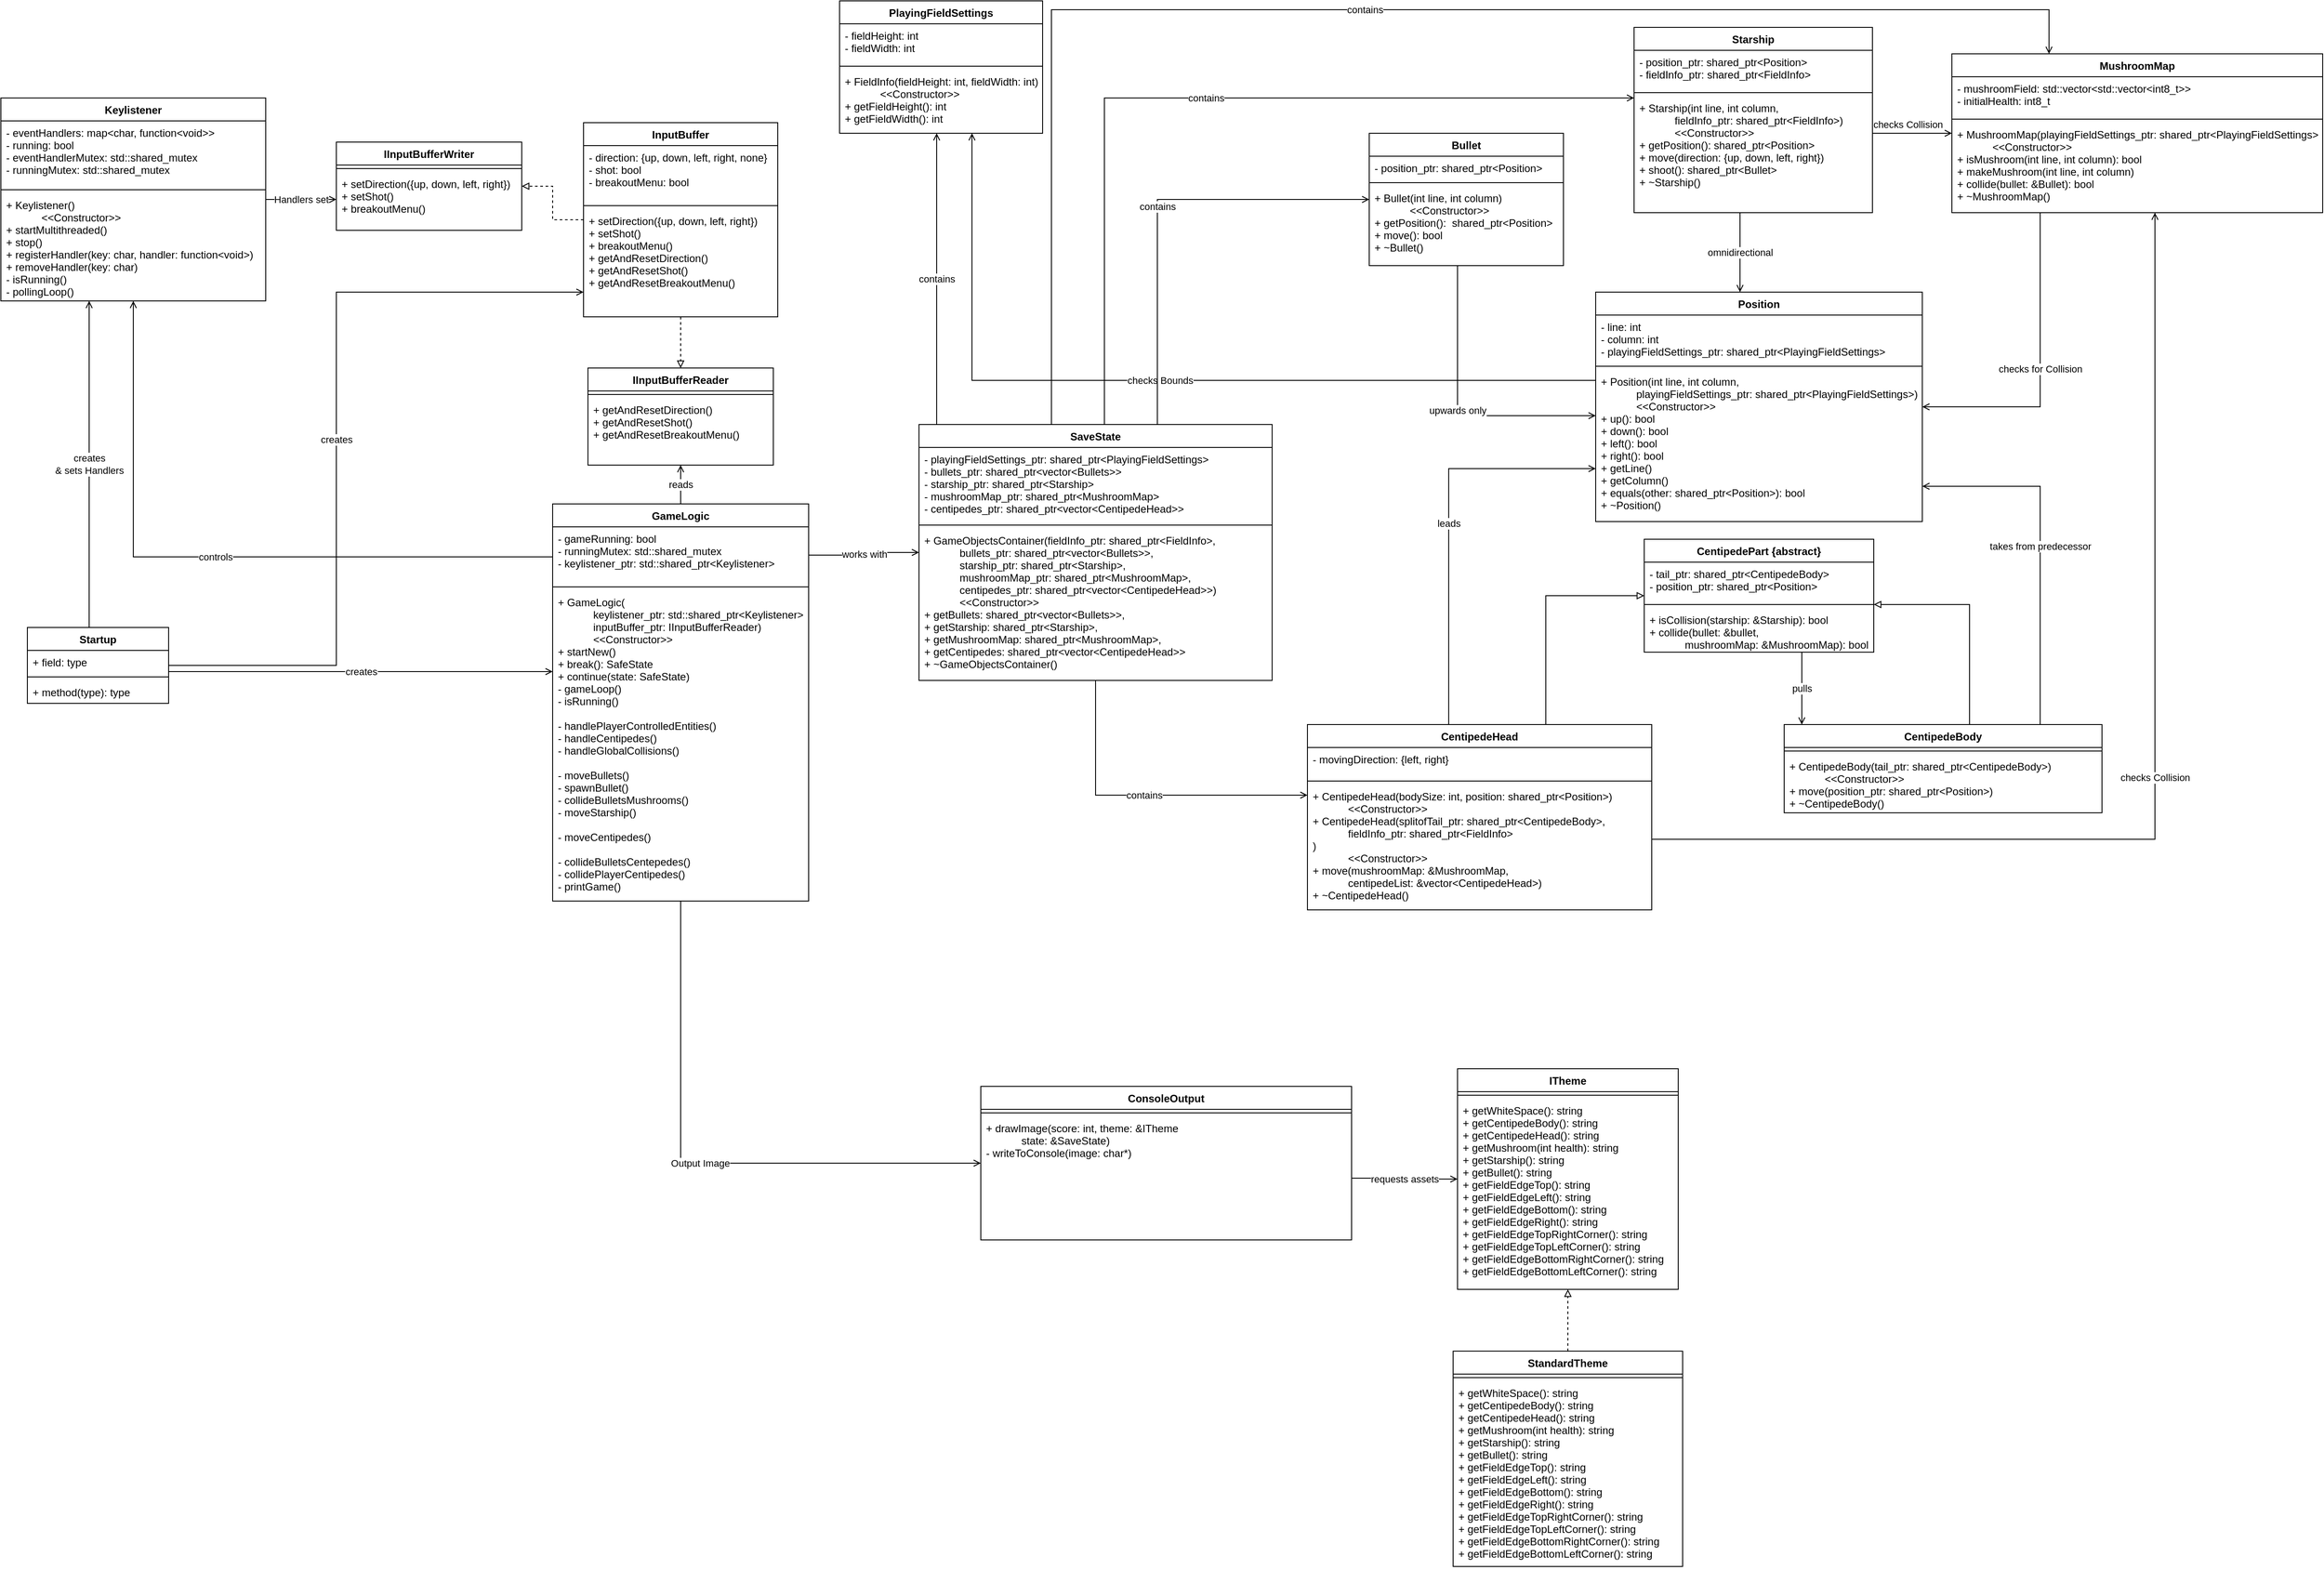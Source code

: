 <mxfile version="15.2.7" type="device"><diagram id="Fete3AJFp-oHdS9bqyW5" name="Seite-1"><mxGraphModel dx="5786" dy="3699" grid="1" gridSize="10" guides="1" tooltips="1" connect="1" arrows="1" fold="1" page="1" pageScale="1" pageWidth="827" pageHeight="1169" math="0" shadow="0"><root><mxCell id="0"/><mxCell id="1" parent="0"/><mxCell id="ihhPGb7IAAiCXQgHPR6d-10" value="leads" style="edgeStyle=orthogonalEdgeStyle;rounded=0;orthogonalLoop=1;jettySize=auto;html=1;endArrow=open;endFill=0;startArrow=none;" parent="1" source="ihhPGb7IAAiCXQgHPR6d-2" target="ihhPGb7IAAiCXQgHPR6d-6" edge="1"><mxGeometry relative="1" as="geometry"><mxPoint x="420" y="-40" as="sourcePoint"/><Array as="points"><mxPoint x="350" y="-20"/></Array></mxGeometry></mxCell><mxCell id="ihhPGb7IAAiCXQgHPR6d-20" style="edgeStyle=orthogonalEdgeStyle;rounded=0;orthogonalLoop=1;jettySize=auto;html=1;endArrow=block;endFill=0;" parent="1" source="ihhPGb7IAAiCXQgHPR6d-2" target="ihhPGb7IAAiCXQgHPR6d-11" edge="1"><mxGeometry relative="1" as="geometry"><Array as="points"><mxPoint x="460" y="124"/></Array></mxGeometry></mxCell><mxCell id="Fe8BM5wLghhJ3K5eQY7F-3" value="checks Collision" style="edgeStyle=orthogonalEdgeStyle;rounded=0;orthogonalLoop=1;jettySize=auto;html=1;endArrow=open;endFill=0;" edge="1" parent="1" source="ihhPGb7IAAiCXQgHPR6d-2" target="ihhPGb7IAAiCXQgHPR6d-36"><mxGeometry relative="1" as="geometry"><Array as="points"><mxPoint x="1150" y="400"/></Array></mxGeometry></mxCell><mxCell id="ihhPGb7IAAiCXQgHPR6d-2" value="CentipedeHead" style="swimlane;fontStyle=1;align=center;verticalAlign=top;childLayout=stackLayout;horizontal=1;startSize=26;horizontalStack=0;resizeParent=1;resizeParentMax=0;resizeLast=0;collapsible=1;marginBottom=0;" parent="1" vertex="1"><mxGeometry x="190" y="270" width="390" height="210" as="geometry"/></mxCell><mxCell id="ihhPGb7IAAiCXQgHPR6d-3" value="- movingDirection: {left, right}" style="text;strokeColor=none;fillColor=none;align=left;verticalAlign=top;spacingLeft=4;spacingRight=4;overflow=hidden;rotatable=0;points=[[0,0.5],[1,0.5]];portConstraint=eastwest;" parent="ihhPGb7IAAiCXQgHPR6d-2" vertex="1"><mxGeometry y="26" width="390" height="34" as="geometry"/></mxCell><mxCell id="ihhPGb7IAAiCXQgHPR6d-4" value="" style="line;strokeWidth=1;fillColor=none;align=left;verticalAlign=middle;spacingTop=-1;spacingLeft=3;spacingRight=3;rotatable=0;labelPosition=right;points=[];portConstraint=eastwest;" parent="ihhPGb7IAAiCXQgHPR6d-2" vertex="1"><mxGeometry y="60" width="390" height="8" as="geometry"/></mxCell><mxCell id="ihhPGb7IAAiCXQgHPR6d-5" value="+ CentipedeHead(bodySize: int, position: shared_ptr&lt;Position&gt;)&#10;            &lt;&lt;Constructor&gt;&gt;&#10;+ CentipedeHead(splitofTail_ptr: shared_ptr&lt;CentipedeBody&gt;,&#10;            fieldInfo_ptr: shared_ptr&lt;FieldInfo&gt;&#10;)&#10;            &lt;&lt;Constructor&gt;&gt;&#10;+ move(mushroomMap: &amp;MushroomMap, &#10;            centipedeList: &amp;vector&lt;CentipedeHead&gt;)&#10;+ ~CentipedeHead()" style="text;strokeColor=none;fillColor=none;align=left;verticalAlign=top;spacingLeft=4;spacingRight=4;overflow=hidden;rotatable=0;points=[[0,0.5],[1,0.5]];portConstraint=eastwest;" parent="ihhPGb7IAAiCXQgHPR6d-2" vertex="1"><mxGeometry y="68" width="390" height="142" as="geometry"/></mxCell><mxCell id="ihhPGb7IAAiCXQgHPR6d-6" value="Position" style="swimlane;fontStyle=1;align=center;verticalAlign=top;childLayout=stackLayout;horizontal=1;startSize=26;horizontalStack=0;resizeParent=1;resizeParentMax=0;resizeLast=0;collapsible=1;marginBottom=0;" parent="1" vertex="1"><mxGeometry x="516.5" y="-220" width="370" height="260" as="geometry"/></mxCell><mxCell id="ihhPGb7IAAiCXQgHPR6d-7" value="- line: int&#10;- column: int&#10;- playingFieldSettings_ptr: shared_ptr&lt;PlayingFieldSettings&gt;" style="text;strokeColor=none;fillColor=none;align=left;verticalAlign=top;spacingLeft=4;spacingRight=4;overflow=hidden;rotatable=0;points=[[0,0.5],[1,0.5]];portConstraint=eastwest;" parent="ihhPGb7IAAiCXQgHPR6d-6" vertex="1"><mxGeometry y="26" width="370" height="54" as="geometry"/></mxCell><mxCell id="ihhPGb7IAAiCXQgHPR6d-8" value="" style="line;strokeWidth=1;fillColor=none;align=left;verticalAlign=middle;spacingTop=-1;spacingLeft=3;spacingRight=3;rotatable=0;labelPosition=right;points=[];portConstraint=eastwest;" parent="ihhPGb7IAAiCXQgHPR6d-6" vertex="1"><mxGeometry y="80" width="370" height="8" as="geometry"/></mxCell><mxCell id="ihhPGb7IAAiCXQgHPR6d-9" value="+ Position(int line, int column,&#10;            playingFieldSettings_ptr: shared_ptr&lt;PlayingFieldSettings&gt;) &#10;            &lt;&lt;Constructor&gt;&gt;&#10;+ up(): bool&#10;+ down(): bool&#10;+ left(): bool&#10;+ right(): bool&#10;+ getLine()&#10;+ getColumn()&#10;+ equals(other: shared_ptr&lt;Position&gt;): bool&#10;+ ~Position()" style="text;strokeColor=none;fillColor=none;align=left;verticalAlign=top;spacingLeft=4;spacingRight=4;overflow=hidden;rotatable=0;points=[[0,0.5],[1,0.5]];portConstraint=eastwest;" parent="ihhPGb7IAAiCXQgHPR6d-6" vertex="1"><mxGeometry y="88" width="370" height="172" as="geometry"/></mxCell><mxCell id="ihhPGb7IAAiCXQgHPR6d-11" value="CentipedePart {abstract}" style="swimlane;fontStyle=1;align=center;verticalAlign=top;childLayout=stackLayout;horizontal=1;startSize=26;horizontalStack=0;resizeParent=1;resizeParentMax=0;resizeLast=0;collapsible=1;marginBottom=0;" parent="1" vertex="1"><mxGeometry x="571.5" y="60" width="260" height="128" as="geometry"/></mxCell><mxCell id="ihhPGb7IAAiCXQgHPR6d-12" value="- tail_ptr: shared_ptr&lt;CentipedeBody&gt;&#10;- position_ptr: shared_ptr&lt;Position&gt;" style="text;strokeColor=none;fillColor=none;align=left;verticalAlign=top;spacingLeft=4;spacingRight=4;overflow=hidden;rotatable=0;points=[[0,0.5],[1,0.5]];portConstraint=eastwest;" parent="ihhPGb7IAAiCXQgHPR6d-11" vertex="1"><mxGeometry y="26" width="260" height="44" as="geometry"/></mxCell><mxCell id="ihhPGb7IAAiCXQgHPR6d-13" value="" style="line;strokeWidth=1;fillColor=none;align=left;verticalAlign=middle;spacingTop=-1;spacingLeft=3;spacingRight=3;rotatable=0;labelPosition=right;points=[];portConstraint=eastwest;" parent="ihhPGb7IAAiCXQgHPR6d-11" vertex="1"><mxGeometry y="70" width="260" height="8" as="geometry"/></mxCell><mxCell id="ihhPGb7IAAiCXQgHPR6d-14" value="+ isCollision(starship: &amp;Starship): bool&#10;+ collide(bullet: &amp;bullet, &#10;            mushroomMap: &amp;MushroomMap): bool " style="text;strokeColor=none;fillColor=none;align=left;verticalAlign=top;spacingLeft=4;spacingRight=4;overflow=hidden;rotatable=0;points=[[0,0.5],[1,0.5]];portConstraint=eastwest;" parent="ihhPGb7IAAiCXQgHPR6d-11" vertex="1"><mxGeometry y="78" width="260" height="50" as="geometry"/></mxCell><mxCell id="ihhPGb7IAAiCXQgHPR6d-21" value="CentipedeBody" style="swimlane;fontStyle=1;align=center;verticalAlign=top;childLayout=stackLayout;horizontal=1;startSize=26;horizontalStack=0;resizeParent=1;resizeParentMax=0;resizeLast=0;collapsible=1;marginBottom=0;" parent="1" vertex="1"><mxGeometry x="730" y="270" width="360" height="100" as="geometry"/></mxCell><mxCell id="ihhPGb7IAAiCXQgHPR6d-23" value="" style="line;strokeWidth=1;fillColor=none;align=left;verticalAlign=middle;spacingTop=-1;spacingLeft=3;spacingRight=3;rotatable=0;labelPosition=right;points=[];portConstraint=eastwest;" parent="ihhPGb7IAAiCXQgHPR6d-21" vertex="1"><mxGeometry y="26" width="360" height="8" as="geometry"/></mxCell><mxCell id="ihhPGb7IAAiCXQgHPR6d-24" value="+ CentipedeBody(tail_ptr: shared_ptr&lt;CentipedeBody&gt;) &#10;            &lt;&lt;Constructor&gt;&gt;&#10;+ move(position_ptr: shared_ptr&lt;Position&gt;)&#10;+ ~CentipedeBody()" style="text;strokeColor=none;fillColor=none;align=left;verticalAlign=top;spacingLeft=4;spacingRight=4;overflow=hidden;rotatable=0;points=[[0,0.5],[1,0.5]];portConstraint=eastwest;" parent="ihhPGb7IAAiCXQgHPR6d-21" vertex="1"><mxGeometry y="34" width="360" height="66" as="geometry"/></mxCell><mxCell id="ihhPGb7IAAiCXQgHPR6d-25" value="pulls" style="edgeStyle=orthogonalEdgeStyle;rounded=0;orthogonalLoop=1;jettySize=auto;html=1;endArrow=open;endFill=0;startArrow=none;" parent="1" source="ihhPGb7IAAiCXQgHPR6d-11" target="ihhPGb7IAAiCXQgHPR6d-21" edge="1"><mxGeometry relative="1" as="geometry"><mxPoint x="360.034" y="280" as="sourcePoint"/><mxPoint x="570" y="-39.966" as="targetPoint"/><Array as="points"><mxPoint x="750" y="240"/><mxPoint x="750" y="240"/></Array></mxGeometry></mxCell><mxCell id="ihhPGb7IAAiCXQgHPR6d-26" style="edgeStyle=orthogonalEdgeStyle;rounded=0;orthogonalLoop=1;jettySize=auto;html=1;endArrow=block;endFill=0;" parent="1" source="ihhPGb7IAAiCXQgHPR6d-21" target="ihhPGb7IAAiCXQgHPR6d-11" edge="1"><mxGeometry relative="1" as="geometry"><mxPoint x="470" y="280" as="sourcePoint"/><mxPoint x="630" y="134.034" as="targetPoint"/><Array as="points"><mxPoint x="940" y="134"/></Array></mxGeometry></mxCell><mxCell id="ihhPGb7IAAiCXQgHPR6d-27" value="takes from predecessor" style="edgeStyle=orthogonalEdgeStyle;rounded=0;orthogonalLoop=1;jettySize=auto;html=1;endArrow=open;endFill=0;startArrow=none;" parent="1" source="ihhPGb7IAAiCXQgHPR6d-21" target="ihhPGb7IAAiCXQgHPR6d-6" edge="1"><mxGeometry relative="1" as="geometry"><mxPoint x="360" y="280" as="sourcePoint"/><mxPoint x="570" y="-40" as="targetPoint"/><Array as="points"><mxPoint x="1020"/></Array></mxGeometry></mxCell><mxCell id="ihhPGb7IAAiCXQgHPR6d-28" value="Bullet" style="swimlane;fontStyle=1;align=center;verticalAlign=top;childLayout=stackLayout;horizontal=1;startSize=26;horizontalStack=0;resizeParent=1;resizeParentMax=0;resizeLast=0;collapsible=1;marginBottom=0;" parent="1" vertex="1"><mxGeometry x="260" y="-400" width="220" height="150" as="geometry"/></mxCell><mxCell id="ihhPGb7IAAiCXQgHPR6d-29" value="- position_ptr: shared_ptr&lt;Position&gt;" style="text;strokeColor=none;fillColor=none;align=left;verticalAlign=top;spacingLeft=4;spacingRight=4;overflow=hidden;rotatable=0;points=[[0,0.5],[1,0.5]];portConstraint=eastwest;" parent="ihhPGb7IAAiCXQgHPR6d-28" vertex="1"><mxGeometry y="26" width="220" height="26" as="geometry"/></mxCell><mxCell id="ihhPGb7IAAiCXQgHPR6d-30" value="" style="line;strokeWidth=1;fillColor=none;align=left;verticalAlign=middle;spacingTop=-1;spacingLeft=3;spacingRight=3;rotatable=0;labelPosition=right;points=[];portConstraint=eastwest;" parent="ihhPGb7IAAiCXQgHPR6d-28" vertex="1"><mxGeometry y="52" width="220" height="8" as="geometry"/></mxCell><mxCell id="ihhPGb7IAAiCXQgHPR6d-31" value="+ Bullet(int line, int column)&#10;            &lt;&lt;Constructor&gt;&gt;&#10;+ getPosition():  shared_ptr&lt;Position&gt;&#10;+ move(): bool&#10;+ ~Bullet()" style="text;strokeColor=none;fillColor=none;align=left;verticalAlign=top;spacingLeft=4;spacingRight=4;overflow=hidden;rotatable=0;points=[[0,0.5],[1,0.5]];portConstraint=eastwest;" parent="ihhPGb7IAAiCXQgHPR6d-28" vertex="1"><mxGeometry y="60" width="220" height="90" as="geometry"/></mxCell><mxCell id="9--VVOjjglLbvGgBXjqM-2" value="checks Bounds" style="edgeStyle=orthogonalEdgeStyle;rounded=0;orthogonalLoop=1;jettySize=auto;html=1;endArrow=open;endFill=0;" parent="1" source="ihhPGb7IAAiCXQgHPR6d-6" target="ihhPGb7IAAiCXQgHPR6d-56" edge="1"><mxGeometry relative="1" as="geometry"><Array as="points"><mxPoint x="-190" y="-120"/></Array></mxGeometry></mxCell><mxCell id="ihhPGb7IAAiCXQgHPR6d-32" value="Starship" style="swimlane;fontStyle=1;align=center;verticalAlign=top;childLayout=stackLayout;horizontal=1;startSize=26;horizontalStack=0;resizeParent=1;resizeParentMax=0;resizeLast=0;collapsible=1;marginBottom=0;" parent="1" vertex="1"><mxGeometry x="560" y="-520" width="270" height="210" as="geometry"/></mxCell><mxCell id="ihhPGb7IAAiCXQgHPR6d-33" value="- position_ptr: shared_ptr&lt;Position&gt;&#10;- fieldInfo_ptr: shared_ptr&lt;FieldInfo&gt;" style="text;strokeColor=none;fillColor=none;align=left;verticalAlign=top;spacingLeft=4;spacingRight=4;overflow=hidden;rotatable=0;points=[[0,0.5],[1,0.5]];portConstraint=eastwest;" parent="ihhPGb7IAAiCXQgHPR6d-32" vertex="1"><mxGeometry y="26" width="270" height="44" as="geometry"/></mxCell><mxCell id="ihhPGb7IAAiCXQgHPR6d-34" value="" style="line;strokeWidth=1;fillColor=none;align=left;verticalAlign=middle;spacingTop=-1;spacingLeft=3;spacingRight=3;rotatable=0;labelPosition=right;points=[];portConstraint=eastwest;" parent="ihhPGb7IAAiCXQgHPR6d-32" vertex="1"><mxGeometry y="70" width="270" height="8" as="geometry"/></mxCell><mxCell id="ihhPGb7IAAiCXQgHPR6d-35" value="+ Starship(int line, int column, &#10;            fieldInfo_ptr: shared_ptr&lt;FieldInfo&gt;)&#10;            &lt;&lt;Constructor&gt;&gt;&#10;+ getPosition(): shared_ptr&lt;Position&gt;&#10;+ move(direction: {up, down, left, right})&#10;+ shoot(): shared_ptr&lt;Bullet&gt;&#10;+ ~Starship()" style="text;strokeColor=none;fillColor=none;align=left;verticalAlign=top;spacingLeft=4;spacingRight=4;overflow=hidden;rotatable=0;points=[[0,0.5],[1,0.5]];portConstraint=eastwest;" parent="ihhPGb7IAAiCXQgHPR6d-32" vertex="1"><mxGeometry y="78" width="270" height="132" as="geometry"/></mxCell><mxCell id="Fe8BM5wLghhJ3K5eQY7F-29" value="checks for Collision" style="edgeStyle=orthogonalEdgeStyle;rounded=0;orthogonalLoop=1;jettySize=auto;html=1;endArrow=open;endFill=0;" edge="1" parent="1" source="ihhPGb7IAAiCXQgHPR6d-36" target="ihhPGb7IAAiCXQgHPR6d-6"><mxGeometry relative="1" as="geometry"><Array as="points"><mxPoint x="1020" y="-90"/></Array></mxGeometry></mxCell><mxCell id="ihhPGb7IAAiCXQgHPR6d-36" value="MushroomMap" style="swimlane;fontStyle=1;align=center;verticalAlign=top;childLayout=stackLayout;horizontal=1;startSize=26;horizontalStack=0;resizeParent=1;resizeParentMax=0;resizeLast=0;collapsible=1;marginBottom=0;" parent="1" vertex="1"><mxGeometry x="920" y="-490" width="420" height="180" as="geometry"/></mxCell><mxCell id="ihhPGb7IAAiCXQgHPR6d-37" value="- mushroomField: std::vector&lt;std::vector&lt;int8_t&gt;&gt;&#10;- initialHealth: int8_t " style="text;strokeColor=none;fillColor=none;align=left;verticalAlign=top;spacingLeft=4;spacingRight=4;overflow=hidden;rotatable=0;points=[[0,0.5],[1,0.5]];portConstraint=eastwest;" parent="ihhPGb7IAAiCXQgHPR6d-36" vertex="1"><mxGeometry y="26" width="420" height="44" as="geometry"/></mxCell><mxCell id="ihhPGb7IAAiCXQgHPR6d-38" value="" style="line;strokeWidth=1;fillColor=none;align=left;verticalAlign=middle;spacingTop=-1;spacingLeft=3;spacingRight=3;rotatable=0;labelPosition=right;points=[];portConstraint=eastwest;" parent="ihhPGb7IAAiCXQgHPR6d-36" vertex="1"><mxGeometry y="70" width="420" height="8" as="geometry"/></mxCell><mxCell id="ihhPGb7IAAiCXQgHPR6d-39" value="+ MushroomMap(playingFieldSettings_ptr: shared_ptr&lt;PlayingFieldSettings&gt;)&#10;            &lt;&lt;Constructor&gt;&gt;&#10;+ isMushroom(int line, int column): bool&#10;+ makeMushroom(int line, int column)&#10;+ collide(bullet: &amp;Bullet): bool&#10;+ ~MushroomMap()" style="text;strokeColor=none;fillColor=none;align=left;verticalAlign=top;spacingLeft=4;spacingRight=4;overflow=hidden;rotatable=0;points=[[0,0.5],[1,0.5]];portConstraint=eastwest;" parent="ihhPGb7IAAiCXQgHPR6d-36" vertex="1"><mxGeometry y="78" width="420" height="102" as="geometry"/></mxCell><mxCell id="ihhPGb7IAAiCXQgHPR6d-41" value="upwards only" style="edgeStyle=orthogonalEdgeStyle;rounded=0;orthogonalLoop=1;jettySize=auto;html=1;endArrow=open;endFill=0;startArrow=none;" parent="1" source="ihhPGb7IAAiCXQgHPR6d-28" target="ihhPGb7IAAiCXQgHPR6d-6" edge="1"><mxGeometry relative="1" as="geometry"><mxPoint x="360.034" y="280" as="sourcePoint"/><mxPoint x="571.5" y="-39.966" as="targetPoint"/><Array as="points"><mxPoint x="360" y="-80"/></Array></mxGeometry></mxCell><mxCell id="ihhPGb7IAAiCXQgHPR6d-43" value="omnidirectional" style="edgeStyle=orthogonalEdgeStyle;rounded=0;orthogonalLoop=1;jettySize=auto;html=1;endArrow=open;endFill=0;startArrow=none;" parent="1" source="ihhPGb7IAAiCXQgHPR6d-32" target="ihhPGb7IAAiCXQgHPR6d-6" edge="1"><mxGeometry relative="1" as="geometry"><mxPoint x="1030.034" y="280" as="sourcePoint"/><mxPoint x="851.5" y="10.034" as="targetPoint"/><Array as="points"><mxPoint x="680" y="-230"/><mxPoint x="680" y="-230"/></Array></mxGeometry></mxCell><mxCell id="ihhPGb7IAAiCXQgHPR6d-48" value="contains" style="edgeStyle=orthogonalEdgeStyle;rounded=0;orthogonalLoop=1;jettySize=auto;html=1;endArrow=open;endFill=0;" parent="1" source="ihhPGb7IAAiCXQgHPR6d-44" target="ihhPGb7IAAiCXQgHPR6d-2" edge="1"><mxGeometry relative="1" as="geometry"><Array as="points"><mxPoint x="-50" y="350"/></Array></mxGeometry></mxCell><mxCell id="ihhPGb7IAAiCXQgHPR6d-49" value="contains" style="edgeStyle=orthogonalEdgeStyle;rounded=0;orthogonalLoop=1;jettySize=auto;html=1;endArrow=open;endFill=0;" parent="1" source="ihhPGb7IAAiCXQgHPR6d-44" target="ihhPGb7IAAiCXQgHPR6d-28" edge="1"><mxGeometry relative="1" as="geometry"><Array as="points"><mxPoint x="20" y="-325"/></Array></mxGeometry></mxCell><mxCell id="ihhPGb7IAAiCXQgHPR6d-50" value="contains" style="edgeStyle=orthogonalEdgeStyle;rounded=0;orthogonalLoop=1;jettySize=auto;html=1;endArrow=open;endFill=0;" parent="1" source="ihhPGb7IAAiCXQgHPR6d-44" target="ihhPGb7IAAiCXQgHPR6d-32" edge="1"><mxGeometry relative="1" as="geometry"><Array as="points"><mxPoint x="-40" y="-440"/></Array></mxGeometry></mxCell><mxCell id="ihhPGb7IAAiCXQgHPR6d-51" value="contains" style="edgeStyle=orthogonalEdgeStyle;rounded=0;orthogonalLoop=1;jettySize=auto;html=1;endArrow=open;endFill=0;" parent="1" source="ihhPGb7IAAiCXQgHPR6d-44" target="ihhPGb7IAAiCXQgHPR6d-36" edge="1"><mxGeometry relative="1" as="geometry"><Array as="points"><mxPoint x="-100" y="-540"/><mxPoint x="1030" y="-540"/></Array></mxGeometry></mxCell><mxCell id="9--VVOjjglLbvGgBXjqM-1" value="contains" style="edgeStyle=orthogonalEdgeStyle;rounded=0;orthogonalLoop=1;jettySize=auto;html=1;endArrow=open;endFill=0;" parent="1" source="ihhPGb7IAAiCXQgHPR6d-44" target="ihhPGb7IAAiCXQgHPR6d-56" edge="1"><mxGeometry relative="1" as="geometry"><Array as="points"><mxPoint x="-230" y="-310"/><mxPoint x="-230" y="-310"/></Array></mxGeometry></mxCell><mxCell id="ihhPGb7IAAiCXQgHPR6d-44" value="SaveState" style="swimlane;fontStyle=1;align=center;verticalAlign=top;childLayout=stackLayout;horizontal=1;startSize=26;horizontalStack=0;resizeParent=1;resizeParentMax=0;resizeLast=0;collapsible=1;marginBottom=0;" parent="1" vertex="1"><mxGeometry x="-250" y="-70" width="400" height="290" as="geometry"/></mxCell><mxCell id="ihhPGb7IAAiCXQgHPR6d-45" value="- playingFieldSettings_ptr: shared_ptr&lt;PlayingFieldSettings&gt;&#10;- bullets_ptr: shared_ptr&lt;vector&lt;Bullets&gt;&gt;&#10;- starship_ptr: shared_ptr&lt;Starship&gt;&#10;- mushroomMap_ptr: shared_ptr&lt;MushroomMap&gt;&#10;- centipedes_ptr: shared_ptr&lt;vector&lt;CentipedeHead&gt;&gt;" style="text;strokeColor=none;fillColor=none;align=left;verticalAlign=top;spacingLeft=4;spacingRight=4;overflow=hidden;rotatable=0;points=[[0,0.5],[1,0.5]];portConstraint=eastwest;" parent="ihhPGb7IAAiCXQgHPR6d-44" vertex="1"><mxGeometry y="26" width="400" height="84" as="geometry"/></mxCell><mxCell id="ihhPGb7IAAiCXQgHPR6d-46" value="" style="line;strokeWidth=1;fillColor=none;align=left;verticalAlign=middle;spacingTop=-1;spacingLeft=3;spacingRight=3;rotatable=0;labelPosition=right;points=[];portConstraint=eastwest;" parent="ihhPGb7IAAiCXQgHPR6d-44" vertex="1"><mxGeometry y="110" width="400" height="8" as="geometry"/></mxCell><mxCell id="ihhPGb7IAAiCXQgHPR6d-47" value="+ GameObjectsContainer(fieldInfo_ptr: shared_ptr&lt;FieldInfo&gt;, &#10;            bullets_ptr: shared_ptr&lt;vector&lt;Bullets&gt;&gt;,&#10;            starship_ptr: shared_ptr&lt;Starship&gt;,&#10;            mushroomMap_ptr: shared_ptr&lt;MushroomMap&gt;,&#10;            centipedes_ptr: shared_ptr&lt;vector&lt;CentipedeHead&gt;&gt;)&#10;            &lt;&lt;Constructor&gt;&gt;&#10;+ getBullets: shared_ptr&lt;vector&lt;Bullets&gt;&gt;,&#10;+ getStarship: shared_ptr&lt;Starship&gt;,&#10;+ getMushroomMap: shared_ptr&lt;MushroomMap&gt;,&#10;+ getCentipedes: shared_ptr&lt;vector&lt;CentipedeHead&gt;&gt;&#10;+ ~GameObjectsContainer()" style="text;strokeColor=none;fillColor=none;align=left;verticalAlign=top;spacingLeft=4;spacingRight=4;overflow=hidden;rotatable=0;points=[[0,0.5],[1,0.5]];portConstraint=eastwest;" parent="ihhPGb7IAAiCXQgHPR6d-44" vertex="1"><mxGeometry y="118" width="400" height="172" as="geometry"/></mxCell><mxCell id="ihhPGb7IAAiCXQgHPR6d-52" value="ConsoleOutput" style="swimlane;fontStyle=1;align=center;verticalAlign=top;childLayout=stackLayout;horizontal=1;startSize=26;horizontalStack=0;resizeParent=1;resizeParentMax=0;resizeLast=0;collapsible=1;marginBottom=0;" parent="1" vertex="1"><mxGeometry x="-180" y="680" width="420" height="174" as="geometry"/></mxCell><mxCell id="ihhPGb7IAAiCXQgHPR6d-54" value="" style="line;strokeWidth=1;fillColor=none;align=left;verticalAlign=middle;spacingTop=-1;spacingLeft=3;spacingRight=3;rotatable=0;labelPosition=right;points=[];portConstraint=eastwest;" parent="ihhPGb7IAAiCXQgHPR6d-52" vertex="1"><mxGeometry y="26" width="420" height="8" as="geometry"/></mxCell><mxCell id="ihhPGb7IAAiCXQgHPR6d-55" value="+ drawImage(score: int, theme: &amp;ITheme&#10;            state: &amp;SaveState)&#10;- writeToConsole(image: char*)" style="text;strokeColor=none;fillColor=none;align=left;verticalAlign=top;spacingLeft=4;spacingRight=4;overflow=hidden;rotatable=0;points=[[0,0.5],[1,0.5]];portConstraint=eastwest;" parent="ihhPGb7IAAiCXQgHPR6d-52" vertex="1"><mxGeometry y="34" width="420" height="140" as="geometry"/></mxCell><mxCell id="ihhPGb7IAAiCXQgHPR6d-56" value="PlayingFieldSettings" style="swimlane;fontStyle=1;align=center;verticalAlign=top;childLayout=stackLayout;horizontal=1;startSize=26;horizontalStack=0;resizeParent=1;resizeParentMax=0;resizeLast=0;collapsible=1;marginBottom=0;" parent="1" vertex="1"><mxGeometry x="-340" y="-550" width="230" height="150" as="geometry"/></mxCell><mxCell id="ihhPGb7IAAiCXQgHPR6d-57" value="- fieldHeight: int&#10;- fieldWidth: int" style="text;strokeColor=none;fillColor=none;align=left;verticalAlign=top;spacingLeft=4;spacingRight=4;overflow=hidden;rotatable=0;points=[[0,0.5],[1,0.5]];portConstraint=eastwest;" parent="ihhPGb7IAAiCXQgHPR6d-56" vertex="1"><mxGeometry y="26" width="230" height="44" as="geometry"/></mxCell><mxCell id="ihhPGb7IAAiCXQgHPR6d-58" value="" style="line;strokeWidth=1;fillColor=none;align=left;verticalAlign=middle;spacingTop=-1;spacingLeft=3;spacingRight=3;rotatable=0;labelPosition=right;points=[];portConstraint=eastwest;" parent="ihhPGb7IAAiCXQgHPR6d-56" vertex="1"><mxGeometry y="70" width="230" height="8" as="geometry"/></mxCell><mxCell id="ihhPGb7IAAiCXQgHPR6d-59" value="+ FieldInfo(fieldHeight: int, fieldWidth: int)&#10;            &lt;&lt;Constructor&gt;&gt;&#10;+ getFieldHeight(): int&#10;+ getFieldWidth(): int" style="text;strokeColor=none;fillColor=none;align=left;verticalAlign=top;spacingLeft=4;spacingRight=4;overflow=hidden;rotatable=0;points=[[0,0.5],[1,0.5]];portConstraint=eastwest;" parent="ihhPGb7IAAiCXQgHPR6d-56" vertex="1"><mxGeometry y="78" width="230" height="72" as="geometry"/></mxCell><mxCell id="ihhPGb7IAAiCXQgHPR6d-60" value="ITheme" style="swimlane;fontStyle=1;align=center;verticalAlign=top;childLayout=stackLayout;horizontal=1;startSize=26;horizontalStack=0;resizeParent=1;resizeParentMax=0;resizeLast=0;collapsible=1;marginBottom=0;" parent="1" vertex="1"><mxGeometry x="360" y="660" width="250" height="250" as="geometry"/></mxCell><mxCell id="ihhPGb7IAAiCXQgHPR6d-62" value="" style="line;strokeWidth=1;fillColor=none;align=left;verticalAlign=middle;spacingTop=-1;spacingLeft=3;spacingRight=3;rotatable=0;labelPosition=right;points=[];portConstraint=eastwest;" parent="ihhPGb7IAAiCXQgHPR6d-60" vertex="1"><mxGeometry y="26" width="250" height="8" as="geometry"/></mxCell><mxCell id="ihhPGb7IAAiCXQgHPR6d-63" value="+ getWhiteSpace(): string&#10;+ getCentipedeBody(): string&#10;+ getCentipedeHead(): string&#10;+ getMushroom(int health): string&#10;+ getStarship(): string&#10;+ getBullet(): string&#10;+ getFieldEdgeTop(): string&#10;+ getFieldEdgeLeft(): string&#10;+ getFieldEdgeBottom(): string&#10;+ getFieldEdgeRight(): string&#10;+ getFieldEdgeTopRightCorner(): string&#10;+ getFieldEdgeTopLeftCorner(): string&#10;+ getFieldEdgeBottomRightCorner(): string&#10;+ getFieldEdgeBottomLeftCorner(): string" style="text;strokeColor=none;fillColor=none;align=left;verticalAlign=top;spacingLeft=4;spacingRight=4;overflow=hidden;rotatable=0;points=[[0,0.5],[1,0.5]];portConstraint=eastwest;" parent="ihhPGb7IAAiCXQgHPR6d-60" vertex="1"><mxGeometry y="34" width="250" height="216" as="geometry"/></mxCell><mxCell id="ihhPGb7IAAiCXQgHPR6d-68" style="edgeStyle=orthogonalEdgeStyle;rounded=0;orthogonalLoop=1;jettySize=auto;html=1;dashed=1;endArrow=block;endFill=0;" parent="1" source="ihhPGb7IAAiCXQgHPR6d-64" target="ihhPGb7IAAiCXQgHPR6d-60" edge="1"><mxGeometry relative="1" as="geometry"/></mxCell><mxCell id="ihhPGb7IAAiCXQgHPR6d-64" value="StandardTheme" style="swimlane;fontStyle=1;align=center;verticalAlign=top;childLayout=stackLayout;horizontal=1;startSize=26;horizontalStack=0;resizeParent=1;resizeParentMax=0;resizeLast=0;collapsible=1;marginBottom=0;" parent="1" vertex="1"><mxGeometry x="355" y="980" width="260" height="244" as="geometry"/></mxCell><mxCell id="ihhPGb7IAAiCXQgHPR6d-66" value="" style="line;strokeWidth=1;fillColor=none;align=left;verticalAlign=middle;spacingTop=-1;spacingLeft=3;spacingRight=3;rotatable=0;labelPosition=right;points=[];portConstraint=eastwest;" parent="ihhPGb7IAAiCXQgHPR6d-64" vertex="1"><mxGeometry y="26" width="260" height="8" as="geometry"/></mxCell><mxCell id="ihhPGb7IAAiCXQgHPR6d-67" value="+ getWhiteSpace(): string&#10;+ getCentipedeBody(): string&#10;+ getCentipedeHead(): string&#10;+ getMushroom(int health): string&#10;+ getStarship(): string&#10;+ getBullet(): string&#10;+ getFieldEdgeTop(): string&#10;+ getFieldEdgeLeft(): string&#10;+ getFieldEdgeBottom(): string&#10;+ getFieldEdgeRight(): string&#10;+ getFieldEdgeTopRightCorner(): string&#10;+ getFieldEdgeTopLeftCorner(): string&#10;+ getFieldEdgeBottomRightCorner(): string&#10;+ getFieldEdgeBottomLeftCorner(): string" style="text;strokeColor=none;fillColor=none;align=left;verticalAlign=top;spacingLeft=4;spacingRight=4;overflow=hidden;rotatable=0;points=[[0,0.5],[1,0.5]];portConstraint=eastwest;" parent="ihhPGb7IAAiCXQgHPR6d-64" vertex="1"><mxGeometry y="34" width="260" height="210" as="geometry"/></mxCell><mxCell id="ihhPGb7IAAiCXQgHPR6d-69" value="requests assets" style="edgeStyle=orthogonalEdgeStyle;rounded=0;orthogonalLoop=1;jettySize=auto;html=1;endArrow=open;endFill=0;" parent="1" source="ihhPGb7IAAiCXQgHPR6d-55" target="ihhPGb7IAAiCXQgHPR6d-60" edge="1"><mxGeometry relative="1" as="geometry"/></mxCell><mxCell id="Fe8BM5wLghhJ3K5eQY7F-1" value="checks Collision" style="edgeStyle=orthogonalEdgeStyle;rounded=0;orthogonalLoop=1;jettySize=auto;html=1;endArrow=open;endFill=0;" edge="1" parent="1" source="ihhPGb7IAAiCXQgHPR6d-32" target="ihhPGb7IAAiCXQgHPR6d-36"><mxGeometry x="-0.111" y="10" relative="1" as="geometry"><Array as="points"><mxPoint x="850" y="-400"/><mxPoint x="850" y="-400"/></Array><mxPoint as="offset"/></mxGeometry></mxCell><mxCell id="Fe8BM5wLghhJ3K5eQY7F-21" value="Handlers set" style="edgeStyle=orthogonalEdgeStyle;rounded=0;orthogonalLoop=1;jettySize=auto;html=1;endArrow=open;endFill=0;" edge="1" parent="1" source="Fe8BM5wLghhJ3K5eQY7F-4" target="Fe8BM5wLghhJ3K5eQY7F-12"><mxGeometry relative="1" as="geometry"><Array as="points"><mxPoint x="-930" y="-325"/><mxPoint x="-930" y="-325"/></Array></mxGeometry></mxCell><mxCell id="Fe8BM5wLghhJ3K5eQY7F-4" value="Keylistener" style="swimlane;fontStyle=1;align=center;verticalAlign=top;childLayout=stackLayout;horizontal=1;startSize=26;horizontalStack=0;resizeParent=1;resizeParentMax=0;resizeLast=0;collapsible=1;marginBottom=0;" vertex="1" parent="1"><mxGeometry x="-1290" y="-440" width="300" height="230" as="geometry"/></mxCell><mxCell id="Fe8BM5wLghhJ3K5eQY7F-5" value="- eventHandlers: map&lt;char, function&lt;void&gt;&gt;&#10;- running: bool&#10;- eventHandlerMutex: std::shared_mutex&#10;- runningMutex: std::shared_mutex" style="text;strokeColor=none;fillColor=none;align=left;verticalAlign=top;spacingLeft=4;spacingRight=4;overflow=hidden;rotatable=0;points=[[0,0.5],[1,0.5]];portConstraint=eastwest;" vertex="1" parent="Fe8BM5wLghhJ3K5eQY7F-4"><mxGeometry y="26" width="300" height="74" as="geometry"/></mxCell><mxCell id="Fe8BM5wLghhJ3K5eQY7F-6" value="" style="line;strokeWidth=1;fillColor=none;align=left;verticalAlign=middle;spacingTop=-1;spacingLeft=3;spacingRight=3;rotatable=0;labelPosition=right;points=[];portConstraint=eastwest;" vertex="1" parent="Fe8BM5wLghhJ3K5eQY7F-4"><mxGeometry y="100" width="300" height="8" as="geometry"/></mxCell><mxCell id="Fe8BM5wLghhJ3K5eQY7F-7" value="+ Keylistener() &#10;            &lt;&lt;Constructor&gt;&gt;&#10;+ startMultithreaded()&#10;+ stop()&#10;+ registerHandler(key: char, handler: function&lt;void&gt;)&#10;+ removeHandler(key: char)&#10;- isRunning()&#10;- pollingLoop()" style="text;strokeColor=none;fillColor=none;align=left;verticalAlign=top;spacingLeft=4;spacingRight=4;overflow=hidden;rotatable=0;points=[[0,0.5],[1,0.5]];portConstraint=eastwest;" vertex="1" parent="Fe8BM5wLghhJ3K5eQY7F-4"><mxGeometry y="108" width="300" height="122" as="geometry"/></mxCell><mxCell id="Fe8BM5wLghhJ3K5eQY7F-16" style="edgeStyle=orthogonalEdgeStyle;rounded=0;orthogonalLoop=1;jettySize=auto;html=1;endArrow=block;endFill=0;dashed=1;" edge="1" parent="1" source="Fe8BM5wLghhJ3K5eQY7F-8" target="Fe8BM5wLghhJ3K5eQY7F-12"><mxGeometry relative="1" as="geometry"/></mxCell><mxCell id="Fe8BM5wLghhJ3K5eQY7F-20" style="edgeStyle=orthogonalEdgeStyle;rounded=0;orthogonalLoop=1;jettySize=auto;html=1;dashed=1;endArrow=block;endFill=0;" edge="1" parent="1" source="Fe8BM5wLghhJ3K5eQY7F-8" target="Fe8BM5wLghhJ3K5eQY7F-17"><mxGeometry relative="1" as="geometry"/></mxCell><mxCell id="Fe8BM5wLghhJ3K5eQY7F-8" value="InputBuffer" style="swimlane;fontStyle=1;align=center;verticalAlign=top;childLayout=stackLayout;horizontal=1;startSize=26;horizontalStack=0;resizeParent=1;resizeParentMax=0;resizeLast=0;collapsible=1;marginBottom=0;" vertex="1" parent="1"><mxGeometry x="-630" y="-412" width="220" height="220" as="geometry"/></mxCell><mxCell id="Fe8BM5wLghhJ3K5eQY7F-9" value="- direction: {up, down, left, right, none}&#10;- shot: bool&#10;- breakoutMenu: bool" style="text;strokeColor=none;fillColor=none;align=left;verticalAlign=top;spacingLeft=4;spacingRight=4;overflow=hidden;rotatable=0;points=[[0,0.5],[1,0.5]];portConstraint=eastwest;" vertex="1" parent="Fe8BM5wLghhJ3K5eQY7F-8"><mxGeometry y="26" width="220" height="64" as="geometry"/></mxCell><mxCell id="Fe8BM5wLghhJ3K5eQY7F-10" value="" style="line;strokeWidth=1;fillColor=none;align=left;verticalAlign=middle;spacingTop=-1;spacingLeft=3;spacingRight=3;rotatable=0;labelPosition=right;points=[];portConstraint=eastwest;" vertex="1" parent="Fe8BM5wLghhJ3K5eQY7F-8"><mxGeometry y="90" width="220" height="8" as="geometry"/></mxCell><mxCell id="Fe8BM5wLghhJ3K5eQY7F-11" value="+ setDirection({up, down, left, right})&#10;+ setShot()&#10;+ breakoutMenu()&#10;+ getAndResetDirection()&#10;+ getAndResetShot()&#10;+ getAndResetBreakoutMenu()" style="text;strokeColor=none;fillColor=none;align=left;verticalAlign=top;spacingLeft=4;spacingRight=4;overflow=hidden;rotatable=0;points=[[0,0.5],[1,0.5]];portConstraint=eastwest;" vertex="1" parent="Fe8BM5wLghhJ3K5eQY7F-8"><mxGeometry y="98" width="220" height="122" as="geometry"/></mxCell><mxCell id="Fe8BM5wLghhJ3K5eQY7F-12" value="IInputBufferWriter" style="swimlane;fontStyle=1;align=center;verticalAlign=top;childLayout=stackLayout;horizontal=1;startSize=26;horizontalStack=0;resizeParent=1;resizeParentMax=0;resizeLast=0;collapsible=1;marginBottom=0;" vertex="1" parent="1"><mxGeometry x="-910" y="-390" width="210" height="100" as="geometry"/></mxCell><mxCell id="Fe8BM5wLghhJ3K5eQY7F-14" value="" style="line;strokeWidth=1;fillColor=none;align=left;verticalAlign=middle;spacingTop=-1;spacingLeft=3;spacingRight=3;rotatable=0;labelPosition=right;points=[];portConstraint=eastwest;" vertex="1" parent="Fe8BM5wLghhJ3K5eQY7F-12"><mxGeometry y="26" width="210" height="8" as="geometry"/></mxCell><mxCell id="Fe8BM5wLghhJ3K5eQY7F-15" value="+ setDirection({up, down, left, right})&#10;+ setShot()&#10;+ breakoutMenu()" style="text;strokeColor=none;fillColor=none;align=left;verticalAlign=top;spacingLeft=4;spacingRight=4;overflow=hidden;rotatable=0;points=[[0,0.5],[1,0.5]];portConstraint=eastwest;" vertex="1" parent="Fe8BM5wLghhJ3K5eQY7F-12"><mxGeometry y="34" width="210" height="66" as="geometry"/></mxCell><mxCell id="Fe8BM5wLghhJ3K5eQY7F-17" value="IInputBufferReader" style="swimlane;fontStyle=1;align=center;verticalAlign=top;childLayout=stackLayout;horizontal=1;startSize=26;horizontalStack=0;resizeParent=1;resizeParentMax=0;resizeLast=0;collapsible=1;marginBottom=0;" vertex="1" parent="1"><mxGeometry x="-625" y="-134" width="210" height="110" as="geometry"/></mxCell><mxCell id="Fe8BM5wLghhJ3K5eQY7F-18" value="" style="line;strokeWidth=1;fillColor=none;align=left;verticalAlign=middle;spacingTop=-1;spacingLeft=3;spacingRight=3;rotatable=0;labelPosition=right;points=[];portConstraint=eastwest;" vertex="1" parent="Fe8BM5wLghhJ3K5eQY7F-17"><mxGeometry y="26" width="210" height="8" as="geometry"/></mxCell><mxCell id="Fe8BM5wLghhJ3K5eQY7F-19" value="+ getAndResetDirection()&#10;+ getAndResetShot()&#10;+ getAndResetBreakoutMenu()" style="text;strokeColor=none;fillColor=none;align=left;verticalAlign=top;spacingLeft=4;spacingRight=4;overflow=hidden;rotatable=0;points=[[0,0.5],[1,0.5]];portConstraint=eastwest;" vertex="1" parent="Fe8BM5wLghhJ3K5eQY7F-17"><mxGeometry y="34" width="210" height="76" as="geometry"/></mxCell><mxCell id="Fe8BM5wLghhJ3K5eQY7F-26" value="reads" style="edgeStyle=orthogonalEdgeStyle;rounded=0;orthogonalLoop=1;jettySize=auto;html=1;endArrow=open;endFill=0;" edge="1" parent="1" source="Fe8BM5wLghhJ3K5eQY7F-22" target="Fe8BM5wLghhJ3K5eQY7F-17"><mxGeometry relative="1" as="geometry"/></mxCell><mxCell id="Fe8BM5wLghhJ3K5eQY7F-35" value="controls" style="edgeStyle=orthogonalEdgeStyle;rounded=0;orthogonalLoop=1;jettySize=auto;html=1;endArrow=open;endFill=0;" edge="1" parent="1" source="Fe8BM5wLghhJ3K5eQY7F-22" target="Fe8BM5wLghhJ3K5eQY7F-4"><mxGeometry relative="1" as="geometry"><Array as="points"><mxPoint x="-1140" y="80"/></Array></mxGeometry></mxCell><mxCell id="Fe8BM5wLghhJ3K5eQY7F-43" value="Output Image" style="edgeStyle=orthogonalEdgeStyle;rounded=0;orthogonalLoop=1;jettySize=auto;html=1;endArrow=open;endFill=0;" edge="1" parent="1" source="Fe8BM5wLghhJ3K5eQY7F-22" target="ihhPGb7IAAiCXQgHPR6d-52"><mxGeometry relative="1" as="geometry"><Array as="points"><mxPoint x="-520" y="767"/></Array></mxGeometry></mxCell><mxCell id="Fe8BM5wLghhJ3K5eQY7F-22" value="GameLogic" style="swimlane;fontStyle=1;align=center;verticalAlign=top;childLayout=stackLayout;horizontal=1;startSize=26;horizontalStack=0;resizeParent=1;resizeParentMax=0;resizeLast=0;collapsible=1;marginBottom=0;" vertex="1" parent="1"><mxGeometry x="-665" y="20" width="290" height="450" as="geometry"/></mxCell><mxCell id="Fe8BM5wLghhJ3K5eQY7F-23" value="- gameRunning: bool&#10;- runningMutex: std::shared_mutex&#10;- keylistener_ptr: std::shared_ptr&lt;Keylistener&gt;" style="text;strokeColor=none;fillColor=none;align=left;verticalAlign=top;spacingLeft=4;spacingRight=4;overflow=hidden;rotatable=0;points=[[0,0.5],[1,0.5]];portConstraint=eastwest;" vertex="1" parent="Fe8BM5wLghhJ3K5eQY7F-22"><mxGeometry y="26" width="290" height="64" as="geometry"/></mxCell><mxCell id="Fe8BM5wLghhJ3K5eQY7F-24" value="" style="line;strokeWidth=1;fillColor=none;align=left;verticalAlign=middle;spacingTop=-1;spacingLeft=3;spacingRight=3;rotatable=0;labelPosition=right;points=[];portConstraint=eastwest;" vertex="1" parent="Fe8BM5wLghhJ3K5eQY7F-22"><mxGeometry y="90" width="290" height="8" as="geometry"/></mxCell><mxCell id="Fe8BM5wLghhJ3K5eQY7F-25" value="+ GameLogic(&#10;            keylistener_ptr: std::shared_ptr&lt;Keylistener&gt;,&#10;            inputBuffer_ptr: IInputBufferReader)&#10;            &lt;&lt;Constructor&gt;&gt;&#10;+ startNew()&#10;+ break(): SafeState&#10;+ continue(state: SafeState)&#10;- gameLoop()&#10;- isRunning()&#10;&#10;- handlePlayerControlledEntities()&#10;- handleCentipedes()&#10;- handleGlobalCollisions()&#10;&#10;- moveBullets()&#10;- spawnBullet()&#10;- collideBulletsMushrooms()&#10;- moveStarship()&#10;&#10;- moveCentipedes()&#10;&#10;- collideBulletsCentepedes()&#10;- collidePlayerCentipedes()&#10;- printGame()" style="text;strokeColor=none;fillColor=none;align=left;verticalAlign=top;spacingLeft=4;spacingRight=4;overflow=hidden;rotatable=0;points=[[0,0.5],[1,0.5]];portConstraint=eastwest;" vertex="1" parent="Fe8BM5wLghhJ3K5eQY7F-22"><mxGeometry y="98" width="290" height="352" as="geometry"/></mxCell><mxCell id="Fe8BM5wLghhJ3K5eQY7F-27" value="works with" style="edgeStyle=orthogonalEdgeStyle;rounded=0;orthogonalLoop=1;jettySize=auto;html=1;endArrow=open;endFill=0;" edge="1" parent="1" source="Fe8BM5wLghhJ3K5eQY7F-23" target="ihhPGb7IAAiCXQgHPR6d-44"><mxGeometry relative="1" as="geometry"/></mxCell><mxCell id="Fe8BM5wLghhJ3K5eQY7F-40" value="creates&lt;br&gt;&amp;amp; sets Handlers" style="edgeStyle=orthogonalEdgeStyle;rounded=0;orthogonalLoop=1;jettySize=auto;html=1;endArrow=open;endFill=0;" edge="1" parent="1" source="Fe8BM5wLghhJ3K5eQY7F-36" target="Fe8BM5wLghhJ3K5eQY7F-4"><mxGeometry relative="1" as="geometry"><Array as="points"><mxPoint x="-1190" y="-30"/><mxPoint x="-1190" y="-30"/></Array></mxGeometry></mxCell><mxCell id="Fe8BM5wLghhJ3K5eQY7F-41" value="creates" style="edgeStyle=orthogonalEdgeStyle;rounded=0;orthogonalLoop=1;jettySize=auto;html=1;endArrow=open;endFill=0;" edge="1" parent="1" source="Fe8BM5wLghhJ3K5eQY7F-36" target="Fe8BM5wLghhJ3K5eQY7F-8"><mxGeometry relative="1" as="geometry"><Array as="points"><mxPoint x="-910" y="203"/><mxPoint x="-910" y="-220"/></Array></mxGeometry></mxCell><mxCell id="Fe8BM5wLghhJ3K5eQY7F-42" value="creates" style="edgeStyle=orthogonalEdgeStyle;rounded=0;orthogonalLoop=1;jettySize=auto;html=1;endArrow=open;endFill=0;" edge="1" parent="1" source="Fe8BM5wLghhJ3K5eQY7F-36" target="Fe8BM5wLghhJ3K5eQY7F-22"><mxGeometry relative="1" as="geometry"><Array as="points"><mxPoint x="-990" y="210"/><mxPoint x="-990" y="210"/></Array></mxGeometry></mxCell><mxCell id="Fe8BM5wLghhJ3K5eQY7F-36" value="Startup" style="swimlane;fontStyle=1;align=center;verticalAlign=top;childLayout=stackLayout;horizontal=1;startSize=26;horizontalStack=0;resizeParent=1;resizeParentMax=0;resizeLast=0;collapsible=1;marginBottom=0;" vertex="1" parent="1"><mxGeometry x="-1260" y="160" width="160" height="86" as="geometry"/></mxCell><mxCell id="Fe8BM5wLghhJ3K5eQY7F-37" value="+ field: type" style="text;strokeColor=none;fillColor=none;align=left;verticalAlign=top;spacingLeft=4;spacingRight=4;overflow=hidden;rotatable=0;points=[[0,0.5],[1,0.5]];portConstraint=eastwest;" vertex="1" parent="Fe8BM5wLghhJ3K5eQY7F-36"><mxGeometry y="26" width="160" height="26" as="geometry"/></mxCell><mxCell id="Fe8BM5wLghhJ3K5eQY7F-38" value="" style="line;strokeWidth=1;fillColor=none;align=left;verticalAlign=middle;spacingTop=-1;spacingLeft=3;spacingRight=3;rotatable=0;labelPosition=right;points=[];portConstraint=eastwest;" vertex="1" parent="Fe8BM5wLghhJ3K5eQY7F-36"><mxGeometry y="52" width="160" height="8" as="geometry"/></mxCell><mxCell id="Fe8BM5wLghhJ3K5eQY7F-39" value="+ method(type): type" style="text;strokeColor=none;fillColor=none;align=left;verticalAlign=top;spacingLeft=4;spacingRight=4;overflow=hidden;rotatable=0;points=[[0,0.5],[1,0.5]];portConstraint=eastwest;" vertex="1" parent="Fe8BM5wLghhJ3K5eQY7F-36"><mxGeometry y="60" width="160" height="26" as="geometry"/></mxCell></root></mxGraphModel></diagram></mxfile>